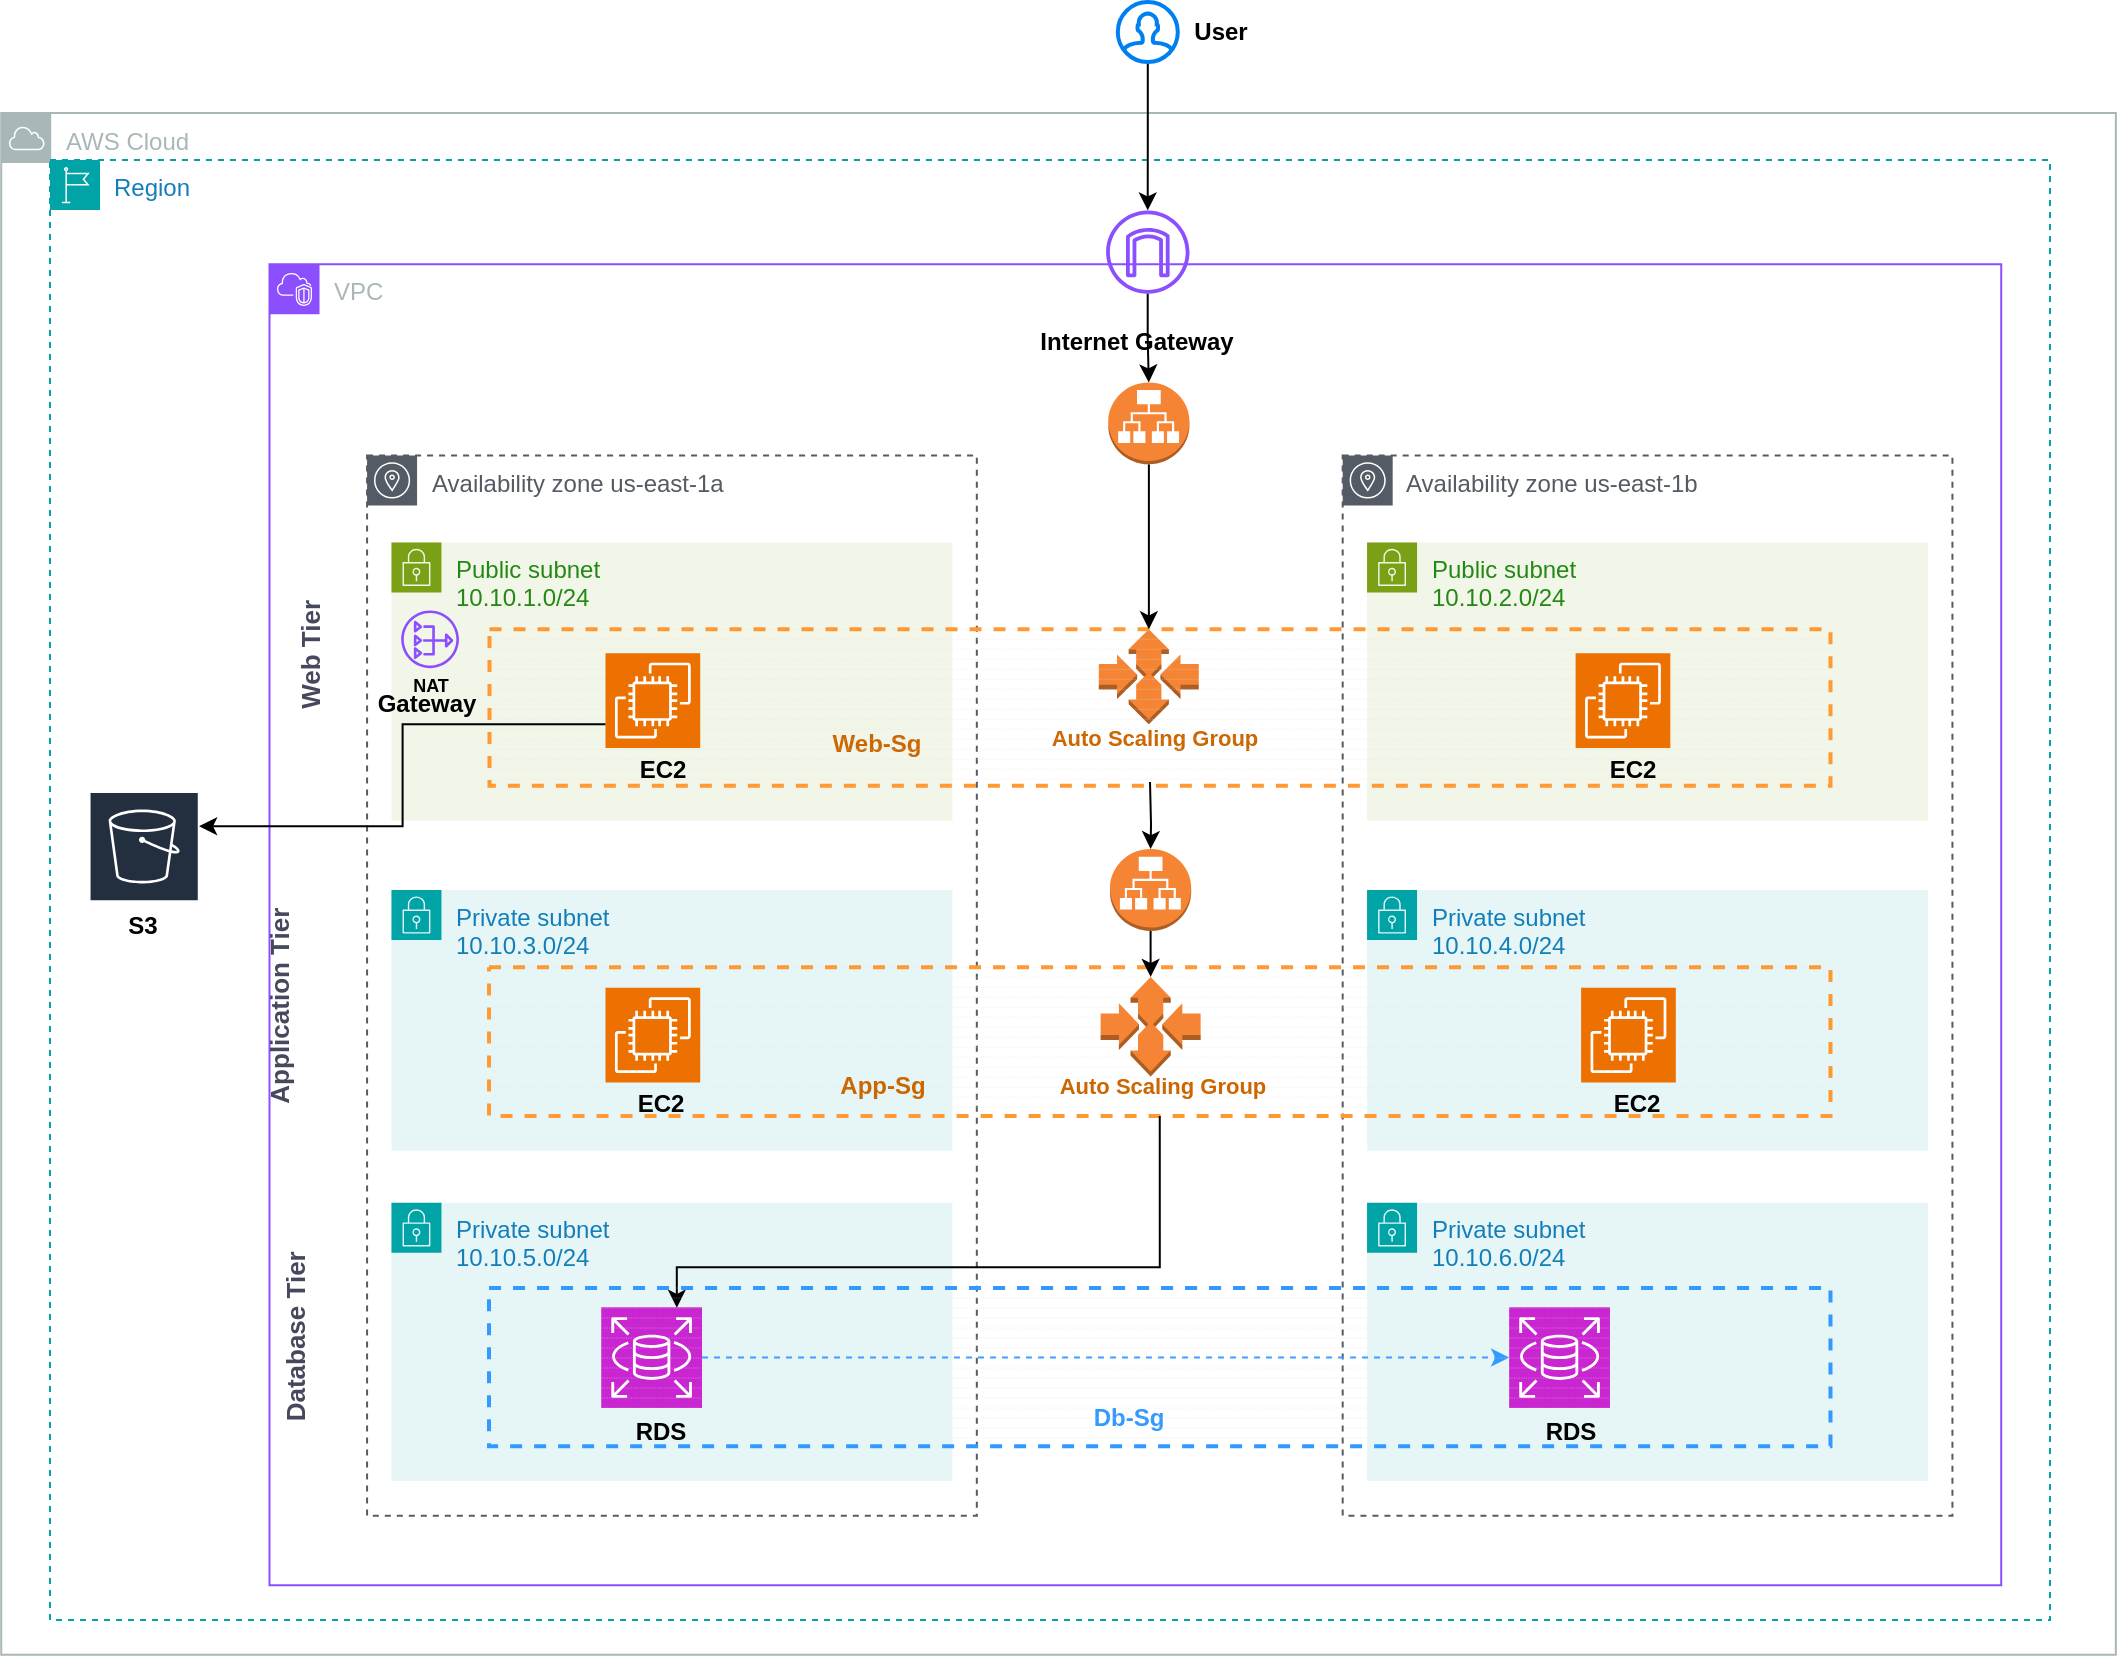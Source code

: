 <mxfile version="26.0.10">
  <diagram name="Page-1" id="WxADeE3paPaO5RvJwRXh">
    <mxGraphModel dx="2691" dy="1647" grid="1" gridSize="10" guides="1" tooltips="1" connect="1" arrows="1" fold="1" page="1" pageScale="1" pageWidth="1100" pageHeight="850" math="0" shadow="0" adaptiveColors="auto">
      <root>
        <mxCell id="0" />
        <mxCell id="1" parent="0" />
        <mxCell id="mEpeG0kxl6d0wTUPfOJw-10" value="" style="group" vertex="1" connectable="0" parent="1">
          <mxGeometry x="-340" y="-31" width="1000" height="730" as="geometry" />
        </mxCell>
        <mxCell id="hZ9lXEjhu3Mr4Sx1a7lu-92" value="VPC" style="points=[[0,0],[0.25,0],[0.5,0],[0.75,0],[1,0],[1,0.25],[1,0.5],[1,0.75],[1,1],[0.75,1],[0.5,1],[0.25,1],[0,1],[0,0.75],[0,0.5],[0,0.25]];outlineConnect=0;gradientColor=none;html=1;whiteSpace=wrap;fontSize=12;fontStyle=0;container=1;pointerEvents=0;collapsible=0;recursiveResize=0;shape=mxgraph.aws4.group;grIcon=mxgraph.aws4.group_vpc2;strokeColor=#8C4FFF;fillColor=none;verticalAlign=top;align=left;spacingLeft=30;fontColor=#AAB7B8;dashed=0;shadow=0;" parent="mEpeG0kxl6d0wTUPfOJw-10" vertex="1">
          <mxGeometry x="109.756" y="52.143" width="865.854" height="660.476" as="geometry" />
        </mxCell>
        <mxCell id="hZ9lXEjhu3Mr4Sx1a7lu-89" value="AWS Cloud" style="outlineConnect=0;gradientColor=none;html=1;whiteSpace=wrap;fontSize=12;fontStyle=0;shape=mxgraph.aws4.group;grIcon=mxgraph.aws4.group_aws_cloud;strokeColor=#AAB7B8;fillColor=none;verticalAlign=top;align=left;spacingLeft=30;fontColor=#AAB7B8;dashed=0;shadow=0;" parent="hZ9lXEjhu3Mr4Sx1a7lu-92" vertex="1">
          <mxGeometry x="-134.146" y="-75.607" width="1057.317" height="770.845" as="geometry" />
        </mxCell>
        <mxCell id="hZ9lXEjhu3Mr4Sx1a7lu-98" value="Availability zone us-east-1a" style="outlineConnect=0;gradientColor=none;html=1;whiteSpace=wrap;fontSize=12;fontStyle=0;shape=mxgraph.aws4.group;grIcon=mxgraph.aws4.group_availability_zone;strokeColor=#545B64;fillColor=none;verticalAlign=top;align=left;spacingLeft=30;fontColor=#545B64;dashed=1;shadow=0;" parent="hZ9lXEjhu3Mr4Sx1a7lu-92" vertex="1">
          <mxGeometry x="48.78" y="95.595" width="304.878" height="530.119" as="geometry" />
        </mxCell>
        <mxCell id="hZ9lXEjhu3Mr4Sx1a7lu-137" value="Public subnet&lt;div&gt;10.10.1.0/24&lt;/div&gt;" style="points=[[0,0],[0.25,0],[0.5,0],[0.75,0],[1,0],[1,0.25],[1,0.5],[1,0.75],[1,1],[0.75,1],[0.5,1],[0.25,1],[0,1],[0,0.75],[0,0.5],[0,0.25]];outlineConnect=0;gradientColor=none;html=1;whiteSpace=wrap;fontSize=12;fontStyle=0;container=1;pointerEvents=0;collapsible=0;recursiveResize=0;shape=mxgraph.aws4.group;grIcon=mxgraph.aws4.group_security_group;grStroke=0;strokeColor=#7AA116;fillColor=#F2F6E8;verticalAlign=top;align=left;spacingLeft=30;fontColor=#248814;dashed=0;shadow=0;" parent="hZ9lXEjhu3Mr4Sx1a7lu-92" vertex="1">
          <mxGeometry x="60.976" y="139.048" width="280.488" height="139.048" as="geometry" />
        </mxCell>
        <mxCell id="hZ9lXEjhu3Mr4Sx1a7lu-188" value="" style="outlineConnect=0;fontColor=#232F3E;gradientColor=none;fillColor=#8C4FFF;strokeColor=none;dashed=0;verticalLabelPosition=bottom;verticalAlign=top;align=center;html=1;fontSize=12;fontStyle=0;aspect=fixed;pointerEvents=1;shape=mxgraph.aws4.nat_gateway;shadow=0;" parent="hZ9lXEjhu3Mr4Sx1a7lu-137" vertex="1">
          <mxGeometry x="4.866" y="34.024" width="28.896" height="28.896" as="geometry" />
        </mxCell>
        <mxCell id="hZ9lXEjhu3Mr4Sx1a7lu-138" value="Public subnet&lt;br&gt;10.10.2.0/24" style="points=[[0,0],[0.25,0],[0.5,0],[0.75,0],[1,0],[1,0.25],[1,0.5],[1,0.75],[1,1],[0.75,1],[0.5,1],[0.25,1],[0,1],[0,0.75],[0,0.5],[0,0.25]];outlineConnect=0;gradientColor=none;html=1;whiteSpace=wrap;fontSize=12;fontStyle=0;container=1;pointerEvents=0;collapsible=0;recursiveResize=0;shape=mxgraph.aws4.group;grIcon=mxgraph.aws4.group_security_group;grStroke=0;strokeColor=#7AA116;fillColor=#F2F6E8;verticalAlign=top;align=left;spacingLeft=30;fontColor=#248814;dashed=0;shadow=0;" parent="hZ9lXEjhu3Mr4Sx1a7lu-92" vertex="1">
          <mxGeometry x="548.78" y="139.048" width="280.488" height="139.048" as="geometry" />
        </mxCell>
        <mxCell id="hZ9lXEjhu3Mr4Sx1a7lu-140" value="&lt;font style=&quot;color: rgb(204, 102, 0); font-size: 11px;&quot;&gt;&lt;b&gt;Auto Scaling Group&lt;/b&gt;&lt;/font&gt;" style="text;html=1;align=center;verticalAlign=middle;resizable=0;points=[];autosize=1;strokeColor=none;fillColor=none;fontColor=#46495D;shadow=0;" parent="hZ9lXEjhu3Mr4Sx1a7lu-138" vertex="1">
          <mxGeometry x="-171.939" y="82.417" width="130" height="30" as="geometry" />
        </mxCell>
        <mxCell id="hZ9lXEjhu3Mr4Sx1a7lu-145" value="&lt;font style=&quot;color: rgb(204, 102, 0);&quot;&gt;&lt;b&gt;Web-Sg&lt;/b&gt;&lt;/font&gt;" style="text;html=1;align=center;verticalAlign=middle;resizable=0;points=[];autosize=1;strokeColor=none;fillColor=none;fontColor=#46495D;shadow=0;" parent="hZ9lXEjhu3Mr4Sx1a7lu-138" vertex="1">
          <mxGeometry x="-281.0" y="86.071" width="70" height="30" as="geometry" />
        </mxCell>
        <mxCell id="hZ9lXEjhu3Mr4Sx1a7lu-139" value="" style="outlineConnect=0;dashed=0;verticalLabelPosition=bottom;verticalAlign=top;align=center;html=1;shape=mxgraph.aws3.auto_scaling;fillColor=#F58534;gradientColor=none;strokeColor=#788AA3;fontColor=#46495D;shadow=0;" parent="hZ9lXEjhu3Mr4Sx1a7lu-92" vertex="1">
          <mxGeometry x="414.63" y="182.5" width="50" height="47.5" as="geometry" />
        </mxCell>
        <mxCell id="hZ9lXEjhu3Mr4Sx1a7lu-142" value="" style="verticalLabelPosition=bottom;verticalAlign=top;html=1;shape=mxgraph.basic.patternFillRect;fillStyle=hor;step=5;fillStrokeWidth=0.2;fillStrokeColor=#dddddd;strokeColor=#FF9933;fontColor=#46495D;fillColor=none;dashed=1;strokeWidth=2;shadow=0;" parent="hZ9lXEjhu3Mr4Sx1a7lu-92" vertex="1">
          <mxGeometry x="110" y="182.5" width="670.49" height="78.21" as="geometry" />
        </mxCell>
        <mxCell id="hZ9lXEjhu3Mr4Sx1a7lu-160" value="Private subnet&lt;br&gt;10.10.5.0/24" style="points=[[0,0],[0.25,0],[0.5,0],[0.75,0],[1,0],[1,0.25],[1,0.5],[1,0.75],[1,1],[0.75,1],[0.5,1],[0.25,1],[0,1],[0,0.75],[0,0.5],[0,0.25]];outlineConnect=0;gradientColor=none;html=1;whiteSpace=wrap;fontSize=12;fontStyle=0;container=1;pointerEvents=0;collapsible=0;recursiveResize=0;shape=mxgraph.aws4.group;grIcon=mxgraph.aws4.group_security_group;grStroke=0;strokeColor=#00A4A6;fillColor=#E6F6F7;verticalAlign=top;align=left;spacingLeft=30;fontColor=#147EBA;dashed=0;shadow=0;" parent="hZ9lXEjhu3Mr4Sx1a7lu-92" vertex="1">
          <mxGeometry x="60.976" y="469.286" width="280.488" height="139.048" as="geometry" />
        </mxCell>
        <mxCell id="hZ9lXEjhu3Mr4Sx1a7lu-150" value="Private subnet&lt;div&gt;10.10.3.0/24&lt;/div&gt;" style="points=[[0,0],[0.25,0],[0.5,0],[0.75,0],[1,0],[1,0.25],[1,0.5],[1,0.75],[1,1],[0.75,1],[0.5,1],[0.25,1],[0,1],[0,0.75],[0,0.5],[0,0.25]];outlineConnect=0;gradientColor=none;html=1;whiteSpace=wrap;fontSize=12;fontStyle=0;container=1;pointerEvents=0;collapsible=0;recursiveResize=0;shape=mxgraph.aws4.group;grIcon=mxgraph.aws4.group_security_group;grStroke=0;strokeColor=#00A4A6;fillColor=#E6F6F7;verticalAlign=top;align=left;spacingLeft=30;fontColor=#147EBA;dashed=0;shadow=0;" parent="hZ9lXEjhu3Mr4Sx1a7lu-92" vertex="1">
          <mxGeometry x="60.976" y="312.857" width="280.488" height="130.357" as="geometry" />
        </mxCell>
        <mxCell id="hZ9lXEjhu3Mr4Sx1a7lu-149" value="Private subnet&lt;div&gt;10.10.4.0/24&lt;/div&gt;" style="points=[[0,0],[0.25,0],[0.5,0],[0.75,0],[1,0],[1,0.25],[1,0.5],[1,0.75],[1,1],[0.75,1],[0.5,1],[0.25,1],[0,1],[0,0.75],[0,0.5],[0,0.25]];outlineConnect=0;gradientColor=none;html=1;whiteSpace=wrap;fontSize=12;fontStyle=0;container=1;pointerEvents=0;collapsible=0;recursiveResize=0;shape=mxgraph.aws4.group;grIcon=mxgraph.aws4.group_security_group;grStroke=0;strokeColor=#00A4A6;fillColor=#E6F6F7;verticalAlign=top;align=left;spacingLeft=30;fontColor=#147EBA;dashed=0;shadow=0;" parent="hZ9lXEjhu3Mr4Sx1a7lu-92" vertex="1">
          <mxGeometry x="548.78" y="312.857" width="280.488" height="130.357" as="geometry" />
        </mxCell>
        <mxCell id="hZ9lXEjhu3Mr4Sx1a7lu-99" value="Availability zone us-east-1b" style="outlineConnect=0;gradientColor=none;html=1;whiteSpace=wrap;fontSize=12;fontStyle=0;shape=mxgraph.aws4.group;grIcon=mxgraph.aws4.group_availability_zone;strokeColor=#545B64;fillColor=none;verticalAlign=top;align=left;spacingLeft=30;fontColor=#545B64;dashed=1;shadow=0;" parent="hZ9lXEjhu3Mr4Sx1a7lu-92" vertex="1">
          <mxGeometry x="536.585" y="95.595" width="304.878" height="530.119" as="geometry" />
        </mxCell>
        <mxCell id="hZ9lXEjhu3Mr4Sx1a7lu-151" value="" style="verticalLabelPosition=bottom;verticalAlign=top;html=1;shape=mxgraph.basic.patternFillRect;fillStyle=hor;step=5;fillStrokeWidth=0.2;fillStrokeColor=#dddddd;strokeColor=#FF9933;fontColor=#46495D;fillColor=none;dashed=1;strokeWidth=2;shadow=0;" parent="hZ9lXEjhu3Mr4Sx1a7lu-92" vertex="1">
          <mxGeometry x="109.756" y="351.53" width="670.732" height="74.304" as="geometry" />
        </mxCell>
        <mxCell id="hZ9lXEjhu3Mr4Sx1a7lu-153" value="" style="points=[[0,0,0],[0.25,0,0],[0.5,0,0],[0.75,0,0],[1,0,0],[0,1,0],[0.25,1,0],[0.5,1,0],[0.75,1,0],[1,1,0],[0,0.25,0],[0,0.5,0],[0,0.75,0],[1,0.25,0],[1,0.5,0],[1,0.75,0]];outlineConnect=0;fontColor=#232F3E;fillColor=#ED7100;strokeColor=#ffffff;dashed=0;verticalLabelPosition=bottom;verticalAlign=top;align=center;html=1;fontSize=12;fontStyle=0;aspect=fixed;shape=mxgraph.aws4.resourceIcon;resIcon=mxgraph.aws4.ec2;shadow=0;" parent="hZ9lXEjhu3Mr4Sx1a7lu-92" vertex="1">
          <mxGeometry x="655.793" y="361.741" width="47.363" height="47.363" as="geometry" />
        </mxCell>
        <mxCell id="hZ9lXEjhu3Mr4Sx1a7lu-152" value="" style="points=[[0,0,0],[0.25,0,0],[0.5,0,0],[0.75,0,0],[1,0,0],[0,1,0],[0.25,1,0],[0.5,1,0],[0.75,1,0],[1,1,0],[0,0.25,0],[0,0.5,0],[0,0.75,0],[1,0.25,0],[1,0.5,0],[1,0.75,0]];outlineConnect=0;fontColor=#232F3E;fillColor=#ED7100;strokeColor=#ffffff;dashed=0;verticalLabelPosition=bottom;verticalAlign=top;align=center;html=1;fontSize=12;fontStyle=0;aspect=fixed;shape=mxgraph.aws4.resourceIcon;resIcon=mxgraph.aws4.ec2;shadow=0;" parent="hZ9lXEjhu3Mr4Sx1a7lu-92" vertex="1">
          <mxGeometry x="167.988" y="361.741" width="47.363" height="47.363" as="geometry" />
        </mxCell>
        <mxCell id="hZ9lXEjhu3Mr4Sx1a7lu-154" value="&lt;font style=&quot;color: rgb(204, 102, 0);&quot;&gt;&lt;b&gt;App-Sg&lt;/b&gt;&lt;/font&gt;" style="text;html=1;align=center;verticalAlign=middle;resizable=0;points=[];autosize=1;strokeColor=none;fillColor=none;fontColor=#46495D;shadow=0;" parent="hZ9lXEjhu3Mr4Sx1a7lu-92" vertex="1">
          <mxGeometry x="271.467" y="395.829" width="70" height="30" as="geometry" />
        </mxCell>
        <mxCell id="hZ9lXEjhu3Mr4Sx1a7lu-157" value="&lt;font style=&quot;color: rgb(204, 102, 0); font-size: 11px;&quot;&gt;&lt;b&gt;Auto Scaling Group&lt;/b&gt;&lt;/font&gt;" style="text;html=1;align=center;verticalAlign=middle;resizable=0;points=[];autosize=1;strokeColor=none;fillColor=none;fontColor=#46495D;shadow=0;" parent="hZ9lXEjhu3Mr4Sx1a7lu-92" vertex="1">
          <mxGeometry x="381.732" y="395.949" width="130" height="30" as="geometry" />
        </mxCell>
        <mxCell id="hZ9lXEjhu3Mr4Sx1a7lu-161" value="Private subnet&lt;br&gt;10.10.6.0/24" style="points=[[0,0],[0.25,0],[0.5,0],[0.75,0],[1,0],[1,0.25],[1,0.5],[1,0.75],[1,1],[0.75,1],[0.5,1],[0.25,1],[0,1],[0,0.75],[0,0.5],[0,0.25]];outlineConnect=0;gradientColor=none;html=1;whiteSpace=wrap;fontSize=12;fontStyle=0;container=1;pointerEvents=0;collapsible=0;recursiveResize=0;shape=mxgraph.aws4.group;grIcon=mxgraph.aws4.group_security_group;grStroke=0;strokeColor=#00A4A6;fillColor=#E6F6F7;verticalAlign=top;align=left;spacingLeft=30;fontColor=#147EBA;dashed=0;shadow=0;" parent="hZ9lXEjhu3Mr4Sx1a7lu-92" vertex="1">
          <mxGeometry x="548.78" y="469.286" width="280.488" height="139.048" as="geometry" />
        </mxCell>
        <mxCell id="hZ9lXEjhu3Mr4Sx1a7lu-163" value="" style="points=[[0,0,0],[0.25,0,0],[0.5,0,0],[0.75,0,0],[1,0,0],[0,1,0],[0.25,1,0],[0.5,1,0],[0.75,1,0],[1,1,0],[0,0.25,0],[0,0.5,0],[0,0.75,0],[1,0.25,0],[1,0.5,0],[1,0.75,0]];outlineConnect=0;fontColor=#232F3E;fillColor=#C925D1;strokeColor=#ffffff;dashed=0;verticalLabelPosition=bottom;verticalAlign=top;align=center;html=1;fontSize=12;fontStyle=0;aspect=fixed;shape=mxgraph.aws4.resourceIcon;resIcon=mxgraph.aws4.rds;shadow=0;" parent="hZ9lXEjhu3Mr4Sx1a7lu-161" vertex="1">
          <mxGeometry x="71.037" y="52.143" width="50.405" height="50.405" as="geometry" />
        </mxCell>
        <mxCell id="hZ9lXEjhu3Mr4Sx1a7lu-162" value="" style="points=[[0,0,0],[0.25,0,0],[0.5,0,0],[0.75,0,0],[1,0,0],[0,1,0],[0.25,1,0],[0.5,1,0],[0.75,1,0],[1,1,0],[0,0.25,0],[0,0.5,0],[0,0.75,0],[1,0.25,0],[1,0.5,0],[1,0.75,0]];outlineConnect=0;fontColor=#232F3E;fillColor=#C925D1;strokeColor=#ffffff;dashed=0;verticalLabelPosition=bottom;verticalAlign=top;align=center;html=1;fontSize=12;fontStyle=0;aspect=fixed;shape=mxgraph.aws4.resourceIcon;resIcon=mxgraph.aws4.rds;shadow=0;" parent="hZ9lXEjhu3Mr4Sx1a7lu-92" vertex="1">
          <mxGeometry x="165.854" y="521.429" width="50.405" height="50.405" as="geometry" />
        </mxCell>
        <mxCell id="hZ9lXEjhu3Mr4Sx1a7lu-164" style="edgeStyle=orthogonalEdgeStyle;rounded=0;orthogonalLoop=1;jettySize=auto;html=1;entryX=0;entryY=0.5;entryDx=0;entryDy=0;entryPerimeter=0;strokeColor=#3399FF;fontColor=#46495D;fillColor=#B2C9AB;dashed=1;shadow=0;" parent="hZ9lXEjhu3Mr4Sx1a7lu-92" source="hZ9lXEjhu3Mr4Sx1a7lu-162" target="hZ9lXEjhu3Mr4Sx1a7lu-163" edge="1">
          <mxGeometry relative="1" as="geometry" />
        </mxCell>
        <mxCell id="hZ9lXEjhu3Mr4Sx1a7lu-165" value="&lt;font style=&quot;color: rgb(51, 153, 255);&quot;&gt;&lt;b&gt;Db-Sg&lt;/b&gt;&lt;/font&gt;" style="text;html=1;align=center;verticalAlign=middle;resizable=0;points=[];autosize=1;strokeColor=none;fillColor=none;fontColor=#46495D;shadow=0;" parent="hZ9lXEjhu3Mr4Sx1a7lu-92" vertex="1">
          <mxGeometry x="398.78" y="561.405" width="60" height="30" as="geometry" />
        </mxCell>
        <mxCell id="hZ9lXEjhu3Mr4Sx1a7lu-172" value="" style="edgeStyle=orthogonalEdgeStyle;rounded=0;orthogonalLoop=1;jettySize=auto;html=1;shadow=0;" parent="hZ9lXEjhu3Mr4Sx1a7lu-92" source="hZ9lXEjhu3Mr4Sx1a7lu-146" target="hZ9lXEjhu3Mr4Sx1a7lu-139" edge="1">
          <mxGeometry relative="1" as="geometry" />
        </mxCell>
        <mxCell id="hZ9lXEjhu3Mr4Sx1a7lu-146" value="" style="outlineConnect=0;dashed=0;verticalLabelPosition=bottom;verticalAlign=top;align=center;html=1;shape=mxgraph.aws3.application_load_balancer;fillColor=#F58534;gradientColor=none;strokeColor=#788AA3;fontColor=#46495D;shadow=0;" parent="hZ9lXEjhu3Mr4Sx1a7lu-92" vertex="1">
          <mxGeometry x="419.37" y="59.1" width="40.63" height="40.9" as="geometry" />
        </mxCell>
        <mxCell id="hZ9lXEjhu3Mr4Sx1a7lu-176" style="edgeStyle=orthogonalEdgeStyle;rounded=0;orthogonalLoop=1;jettySize=auto;html=1;exitX=0.5;exitY=1;exitDx=0;exitDy=0;exitPerimeter=0;entryX=0.14;entryY=0.125;entryDx=0;entryDy=0;entryPerimeter=0;shadow=0;" parent="hZ9lXEjhu3Mr4Sx1a7lu-92" source="hZ9lXEjhu3Mr4Sx1a7lu-151" target="hZ9lXEjhu3Mr4Sx1a7lu-166" edge="1">
          <mxGeometry relative="1" as="geometry">
            <Array as="points">
              <mxPoint x="445.122" y="501.44" />
              <mxPoint x="203.659" y="501.44" />
            </Array>
          </mxGeometry>
        </mxCell>
        <mxCell id="hZ9lXEjhu3Mr4Sx1a7lu-179" value="&lt;b&gt;Internet Gateway&lt;/b&gt;" style="text;html=1;align=center;verticalAlign=middle;resizable=0;points=[];autosize=1;strokeColor=none;fillColor=none;shadow=0;" parent="hZ9lXEjhu3Mr4Sx1a7lu-92" vertex="1">
          <mxGeometry x="373.171" y="23.464" width="120" height="30" as="geometry" />
        </mxCell>
        <mxCell id="hZ9lXEjhu3Mr4Sx1a7lu-185" value="&lt;b&gt;&lt;font style=&quot;font-size: 13px;&quot;&gt;Web Tier&lt;/font&gt;&lt;/b&gt;" style="text;html=1;align=center;verticalAlign=middle;resizable=0;points=[];autosize=1;strokeColor=none;fillColor=none;fontColor=#46495D;horizontal=0;rotation=0;shadow=0;" parent="hZ9lXEjhu3Mr4Sx1a7lu-92" vertex="1">
          <mxGeometry y="160.774" width="40" height="70" as="geometry" />
        </mxCell>
        <mxCell id="hZ9lXEjhu3Mr4Sx1a7lu-187" value="&lt;b&gt;&lt;font style=&quot;font-size: 13px;&quot;&gt;Database Tier&lt;/font&gt;&lt;/b&gt;" style="text;html=1;align=center;verticalAlign=middle;resizable=0;points=[];autosize=1;strokeColor=none;fillColor=none;fontColor=#46495D;rotation=270;shadow=0;" parent="hZ9lXEjhu3Mr4Sx1a7lu-92" vertex="1">
          <mxGeometry x="-42.683" y="521.429" width="110" height="30" as="geometry" />
        </mxCell>
        <mxCell id="hZ9lXEjhu3Mr4Sx1a7lu-166" value="" style="verticalLabelPosition=bottom;verticalAlign=top;html=1;shape=mxgraph.basic.patternFillRect;fillStyle=hor;step=5;fillStrokeWidth=0.2;fillStrokeColor=#dddddd;strokeColor=#3399FF;fontColor=#46495D;fillColor=none;dashed=1;strokeWidth=2;shadow=0;" parent="hZ9lXEjhu3Mr4Sx1a7lu-92" vertex="1">
          <mxGeometry x="109.756" y="511.869" width="670.732" height="79.083" as="geometry" />
        </mxCell>
        <mxCell id="hZ9lXEjhu3Mr4Sx1a7lu-189" value="&lt;font style=&quot;font-size: 9px;&quot;&gt;&lt;b style=&quot;&quot;&gt;NAT&lt;/b&gt;&lt;/font&gt;" style="text;html=1;align=center;verticalAlign=middle;resizable=0;points=[];autosize=1;strokeColor=none;fillColor=none;shadow=0;" parent="hZ9lXEjhu3Mr4Sx1a7lu-92" vertex="1">
          <mxGeometry x="60.341" y="195.146" width="40" height="30" as="geometry" />
        </mxCell>
        <mxCell id="hZ9lXEjhu3Mr4Sx1a7lu-203" value="&lt;b&gt;EC2&lt;/b&gt;" style="text;html=1;align=center;verticalAlign=middle;resizable=0;points=[];autosize=1;strokeColor=none;fillColor=none;shadow=0;" parent="hZ9lXEjhu3Mr4Sx1a7lu-92" vertex="1">
          <mxGeometry x="171.037" y="238.119" width="50" height="30" as="geometry" />
        </mxCell>
        <mxCell id="hZ9lXEjhu3Mr4Sx1a7lu-143" value="" style="points=[[0,0,0],[0.25,0,0],[0.5,0,0],[0.75,0,0],[1,0,0],[0,1,0],[0.25,1,0],[0.5,1,0],[0.75,1,0],[1,1,0],[0,0.25,0],[0,0.5,0],[0,0.75,0],[1,0.25,0],[1,0.5,0],[1,0.75,0]];outlineConnect=0;fontColor=#232F3E;fillColor=#ED7100;strokeColor=#ffffff;dashed=0;verticalLabelPosition=bottom;verticalAlign=top;align=center;html=1;fontSize=12;fontStyle=0;aspect=fixed;shape=mxgraph.aws4.resourceIcon;resIcon=mxgraph.aws4.ec2;shadow=0;" parent="hZ9lXEjhu3Mr4Sx1a7lu-92" vertex="1">
          <mxGeometry x="167.988" y="194.449" width="47.363" height="47.363" as="geometry" />
        </mxCell>
        <mxCell id="hZ9lXEjhu3Mr4Sx1a7lu-210" value="&lt;b&gt;EC2&lt;/b&gt;" style="text;html=1;align=center;verticalAlign=middle;resizable=0;points=[];autosize=1;strokeColor=none;fillColor=none;shadow=0;" parent="hZ9lXEjhu3Mr4Sx1a7lu-92" vertex="1">
          <mxGeometry x="170.732" y="404.759" width="50" height="30" as="geometry" />
        </mxCell>
        <mxCell id="mEpeG0kxl6d0wTUPfOJw-11" value="&lt;b&gt;Gateway&lt;/b&gt;" style="text;html=1;align=center;verticalAlign=middle;resizable=0;points=[];autosize=1;strokeColor=none;fillColor=none;" vertex="1" parent="hZ9lXEjhu3Mr4Sx1a7lu-92">
          <mxGeometry x="42.784" y="204.607" width="70" height="30" as="geometry" />
        </mxCell>
        <mxCell id="hZ9lXEjhu3Mr4Sx1a7lu-202" value="&lt;b&gt;S3&lt;/b&gt;" style="text;html=1;align=center;verticalAlign=middle;resizable=0;points=[];autosize=1;strokeColor=none;fillColor=none;shadow=0;" parent="hZ9lXEjhu3Mr4Sx1a7lu-92" vertex="1">
          <mxGeometry x="-83.681" y="315.74" width="40" height="30" as="geometry" />
        </mxCell>
        <mxCell id="hZ9lXEjhu3Mr4Sx1a7lu-198" value="" style="outlineConnect=0;fontColor=#232F3E;gradientColor=none;strokeColor=#ffffff;fillColor=#232F3E;dashed=0;verticalLabelPosition=middle;verticalAlign=bottom;align=center;html=1;whiteSpace=wrap;fontSize=10;fontStyle=1;spacing=3;shape=mxgraph.aws4.productIcon;prIcon=mxgraph.aws4.s3;shadow=0;" parent="hZ9lXEjhu3Mr4Sx1a7lu-92" vertex="1">
          <mxGeometry x="-90.481" y="263.317" width="55.61" height="49.536" as="geometry" />
        </mxCell>
        <mxCell id="hZ9lXEjhu3Mr4Sx1a7lu-201" value="" style="edgeStyle=orthogonalEdgeStyle;rounded=0;orthogonalLoop=1;jettySize=auto;html=1;entryX=0.994;entryY=0.356;entryDx=0;entryDy=0;entryPerimeter=0;exitX=0;exitY=0.75;exitDx=0;exitDy=0;exitPerimeter=0;shadow=0;" parent="hZ9lXEjhu3Mr4Sx1a7lu-92" source="hZ9lXEjhu3Mr4Sx1a7lu-143" target="hZ9lXEjhu3Mr4Sx1a7lu-198" edge="1">
          <mxGeometry relative="1" as="geometry" />
        </mxCell>
        <mxCell id="hZ9lXEjhu3Mr4Sx1a7lu-91" value="Region" style="points=[[0,0],[0.25,0],[0.5,0],[0.75,0],[1,0],[1,0.25],[1,0.5],[1,0.75],[1,1],[0.75,1],[0.5,1],[0.25,1],[0,1],[0,0.75],[0,0.5],[0,0.25]];outlineConnect=0;gradientColor=none;html=1;whiteSpace=wrap;fontSize=12;fontStyle=0;container=1;pointerEvents=0;collapsible=0;recursiveResize=0;shape=mxgraph.aws4.group;grIcon=mxgraph.aws4.group_region;strokeColor=#00A4A6;fillColor=none;verticalAlign=top;align=left;spacingLeft=30;fontColor=#147EBA;dashed=1;shadow=0;" parent="mEpeG0kxl6d0wTUPfOJw-10" vertex="1">
          <mxGeometry width="1000.0" height="730" as="geometry" />
        </mxCell>
        <mxCell id="hZ9lXEjhu3Mr4Sx1a7lu-204" value="&lt;b&gt;EC2&lt;/b&gt;" style="text;html=1;align=center;verticalAlign=middle;resizable=0;points=[];autosize=1;strokeColor=none;fillColor=none;shadow=0;" parent="hZ9lXEjhu3Mr4Sx1a7lu-91" vertex="1">
          <mxGeometry x="765.854" y="289.61" width="50" height="30" as="geometry" />
        </mxCell>
        <mxCell id="hZ9lXEjhu3Mr4Sx1a7lu-141" value="" style="points=[[0,0,0],[0.25,0,0],[0.5,0,0],[0.75,0,0],[1,0,0],[0,1,0],[0.25,1,0],[0.5,1,0],[0.75,1,0],[1,1,0],[0,0.25,0],[0,0.5,0],[0,0.75,0],[1,0.25,0],[1,0.5,0],[1,0.75,0]];outlineConnect=0;fontColor=#232F3E;fillColor=#ED7100;strokeColor=#ffffff;dashed=0;verticalLabelPosition=bottom;verticalAlign=top;align=center;html=1;fontSize=12;fontStyle=0;aspect=fixed;shape=mxgraph.aws4.resourceIcon;resIcon=mxgraph.aws4.ec2;shadow=0;" parent="hZ9lXEjhu3Mr4Sx1a7lu-91" vertex="1">
          <mxGeometry x="762.805" y="246.592" width="47.363" height="47.363" as="geometry" />
        </mxCell>
        <mxCell id="hZ9lXEjhu3Mr4Sx1a7lu-213" value="&lt;b&gt;EC2&lt;/b&gt;" style="text;html=1;align=center;verticalAlign=middle;resizable=0;points=[];autosize=1;strokeColor=none;fillColor=none;shadow=0;" parent="hZ9lXEjhu3Mr4Sx1a7lu-91" vertex="1">
          <mxGeometry x="768.293" y="457.119" width="50" height="30" as="geometry" />
        </mxCell>
        <mxCell id="hZ9lXEjhu3Mr4Sx1a7lu-214" value="&lt;b&gt;RDS&lt;/b&gt;" style="text;html=1;align=center;verticalAlign=middle;resizable=0;points=[];autosize=1;strokeColor=none;fillColor=none;shadow=0;" parent="hZ9lXEjhu3Mr4Sx1a7lu-91" vertex="1">
          <mxGeometry x="280.488" y="620.5" width="50" height="30" as="geometry" />
        </mxCell>
        <mxCell id="hZ9lXEjhu3Mr4Sx1a7lu-186" value="&lt;b&gt;&lt;font style=&quot;font-size: 13px;&quot;&gt;Application Tier&lt;/font&gt;&lt;/b&gt;" style="text;html=1;align=center;verticalAlign=middle;resizable=0;points=[];autosize=1;strokeColor=none;fillColor=none;fontColor=#46495D;rotation=270;shadow=0;" parent="mEpeG0kxl6d0wTUPfOJw-10" vertex="1">
          <mxGeometry x="54.878" y="408.452" width="120" height="30" as="geometry" />
        </mxCell>
        <mxCell id="hZ9lXEjhu3Mr4Sx1a7lu-215" value="&lt;b&gt;RDS&lt;/b&gt;" style="text;html=1;align=center;verticalAlign=middle;resizable=0;points=[];autosize=1;strokeColor=none;fillColor=none;shadow=0;" parent="mEpeG0kxl6d0wTUPfOJw-10" vertex="1">
          <mxGeometry x="735.366" y="620.5" width="50" height="30" as="geometry" />
        </mxCell>
        <mxCell id="mEpeG0kxl6d0wTUPfOJw-17" value="" style="edgeStyle=orthogonalEdgeStyle;rounded=0;orthogonalLoop=1;jettySize=auto;html=1;" edge="1" parent="mEpeG0kxl6d0wTUPfOJw-10" source="mEpeG0kxl6d0wTUPfOJw-15" target="hZ9lXEjhu3Mr4Sx1a7lu-156">
          <mxGeometry relative="1" as="geometry" />
        </mxCell>
        <mxCell id="mEpeG0kxl6d0wTUPfOJw-15" value="" style="outlineConnect=0;dashed=0;verticalLabelPosition=bottom;verticalAlign=top;align=center;html=1;shape=mxgraph.aws3.application_load_balancer;fillColor=#F58534;gradientColor=none;strokeColor=#788AA3;fontColor=#46495D;shadow=0;" vertex="1" parent="mEpeG0kxl6d0wTUPfOJw-10">
          <mxGeometry x="529.996" y="344.553" width="40.63" height="40.9" as="geometry" />
        </mxCell>
        <mxCell id="mEpeG0kxl6d0wTUPfOJw-16" value="" style="edgeStyle=orthogonalEdgeStyle;rounded=0;orthogonalLoop=1;jettySize=auto;html=1;" edge="1" parent="mEpeG0kxl6d0wTUPfOJw-10" target="mEpeG0kxl6d0wTUPfOJw-15">
          <mxGeometry relative="1" as="geometry">
            <mxPoint x="550" y="311" as="sourcePoint" />
          </mxGeometry>
        </mxCell>
        <mxCell id="hZ9lXEjhu3Mr4Sx1a7lu-156" value="" style="outlineConnect=0;dashed=0;verticalLabelPosition=bottom;verticalAlign=top;align=center;html=1;shape=mxgraph.aws3.auto_scaling;fillColor=#F58534;gradientColor=none;strokeColor=#788AA3;fontColor=#46495D;shadow=0;" parent="mEpeG0kxl6d0wTUPfOJw-10" vertex="1">
          <mxGeometry x="525.316" y="408.453" width="50" height="49.77" as="geometry" />
        </mxCell>
        <mxCell id="hZ9lXEjhu3Mr4Sx1a7lu-97" value="" style="outlineConnect=0;fontColor=#232F3E;gradientColor=none;fillColor=#8C4FFF;strokeColor=none;dashed=0;verticalLabelPosition=bottom;verticalAlign=top;align=center;html=1;fontSize=12;fontStyle=0;aspect=fixed;pointerEvents=1;shape=mxgraph.aws4.internet_gateway;shadow=0;" parent="1" vertex="1">
          <mxGeometry x="188.04" y="-5.798" width="41.714" height="41.714" as="geometry" />
        </mxCell>
        <mxCell id="hZ9lXEjhu3Mr4Sx1a7lu-182" value="" style="edgeStyle=orthogonalEdgeStyle;rounded=0;orthogonalLoop=1;jettySize=auto;html=1;shadow=0;" parent="1" source="hZ9lXEjhu3Mr4Sx1a7lu-97" target="hZ9lXEjhu3Mr4Sx1a7lu-146" edge="1">
          <mxGeometry relative="1" as="geometry" />
        </mxCell>
        <mxCell id="mEpeG0kxl6d0wTUPfOJw-19" value="" style="edgeStyle=orthogonalEdgeStyle;rounded=0;orthogonalLoop=1;jettySize=auto;html=1;" edge="1" parent="1" source="mEpeG0kxl6d0wTUPfOJw-18" target="hZ9lXEjhu3Mr4Sx1a7lu-97">
          <mxGeometry relative="1" as="geometry" />
        </mxCell>
        <mxCell id="mEpeG0kxl6d0wTUPfOJw-18" value="" style="html=1;verticalLabelPosition=bottom;align=center;labelBackgroundColor=#ffffff;verticalAlign=top;strokeWidth=2;strokeColor=#0080F0;shadow=0;dashed=0;shape=mxgraph.ios7.icons.user;" vertex="1" parent="1">
          <mxGeometry x="193.9" y="-110" width="30" height="30" as="geometry" />
        </mxCell>
        <mxCell id="mEpeG0kxl6d0wTUPfOJw-20" value="&lt;b&gt;User&lt;/b&gt;" style="text;html=1;align=center;verticalAlign=middle;resizable=0;points=[];autosize=1;strokeColor=none;fillColor=none;" vertex="1" parent="1">
          <mxGeometry x="220" y="-110" width="50" height="30" as="geometry" />
        </mxCell>
      </root>
    </mxGraphModel>
  </diagram>
</mxfile>
